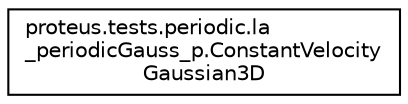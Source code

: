 digraph "Graphical Class Hierarchy"
{
 // LATEX_PDF_SIZE
  edge [fontname="Helvetica",fontsize="10",labelfontname="Helvetica",labelfontsize="10"];
  node [fontname="Helvetica",fontsize="10",shape=record];
  rankdir="LR";
  Node0 [label="proteus.tests.periodic.la\l_periodicGauss_p.ConstantVelocity\lGaussian3D",height=0.2,width=0.4,color="black", fillcolor="white", style="filled",URL="$d5/d69/classproteus_1_1tests_1_1periodic_1_1la__periodicGauss__p_1_1ConstantVelocityGaussian3D.html",tooltip=" "];
}
